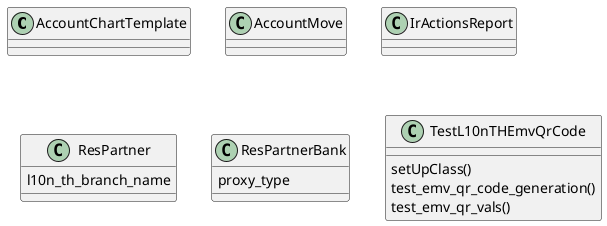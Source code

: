 @startuml classes_l10n_th
set namespaceSeparator none
class "AccountChartTemplate" as odoo_src.odoo.addons.l10n_th.models.template_th.AccountChartTemplate {
}
class "AccountMove" as odoo_src.odoo.addons.l10n_th.models.account_move.AccountMove {
}
class "IrActionsReport" as odoo_src.odoo.addons.l10n_th.models.ir_actions_report.IrActionsReport {
}
class "ResPartner" as odoo_src.odoo.addons.l10n_th.models.res_partner.ResPartner {
  l10n_th_branch_name
}
class "ResPartnerBank" as odoo_src.odoo.addons.l10n_th.models.res_bank.ResPartnerBank {
  proxy_type
}
class "TestL10nTHEmvQrCode" as odoo_src.odoo.addons.l10n_th.tests.test_l10n_th_emv_qr.TestL10nTHEmvQrCode {
  setUpClass()
  test_emv_qr_code_generation()
  test_emv_qr_vals()
}
@enduml
